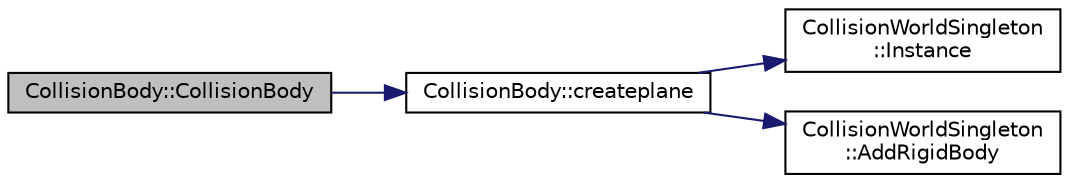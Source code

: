 digraph "CollisionBody::CollisionBody"
{
  edge [fontname="Helvetica",fontsize="10",labelfontname="Helvetica",labelfontsize="10"];
  node [fontname="Helvetica",fontsize="10",shape=record];
  rankdir="LR";
  Node1 [label="CollisionBody::CollisionBody",height=0.2,width=0.4,color="black", fillcolor="grey75", style="filled" fontcolor="black"];
  Node1 -> Node2 [color="midnightblue",fontsize="10",style="solid",fontname="Helvetica"];
  Node2 [label="CollisionBody::createplane",height=0.2,width=0.4,color="black", fillcolor="white", style="filled",URL="$class_collision_body.html#aad2605af7cb658f784d72deeab27c4f1",tooltip="Createplanes. "];
  Node2 -> Node3 [color="midnightblue",fontsize="10",style="solid",fontname="Helvetica"];
  Node3 [label="CollisionWorldSingleton\l::Instance",height=0.2,width=0.4,color="black", fillcolor="white", style="filled",URL="$class_collision_world_singleton.html#ac582bf5f99e95541fbc6fe7c4a655c1a",tooltip="Gets the instance. "];
  Node2 -> Node4 [color="midnightblue",fontsize="10",style="solid",fontname="Helvetica"];
  Node4 [label="CollisionWorldSingleton\l::AddRigidBody",height=0.2,width=0.4,color="black", fillcolor="white", style="filled",URL="$class_collision_world_singleton.html#a24af5d0ff1c65d747c914e2868228dd1",tooltip="Adds a rigid body to the collision world. "];
}
